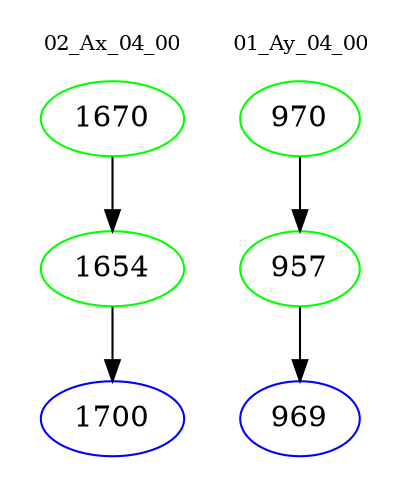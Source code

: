 digraph{
subgraph cluster_0 {
color = white
label = "02_Ax_04_00";
fontsize=10;
T0_1670 [label="1670", color="green"]
T0_1670 -> T0_1654 [color="black"]
T0_1654 [label="1654", color="green"]
T0_1654 -> T0_1700 [color="black"]
T0_1700 [label="1700", color="blue"]
}
subgraph cluster_1 {
color = white
label = "01_Ay_04_00";
fontsize=10;
T1_970 [label="970", color="green"]
T1_970 -> T1_957 [color="black"]
T1_957 [label="957", color="green"]
T1_957 -> T1_969 [color="black"]
T1_969 [label="969", color="blue"]
}
}
